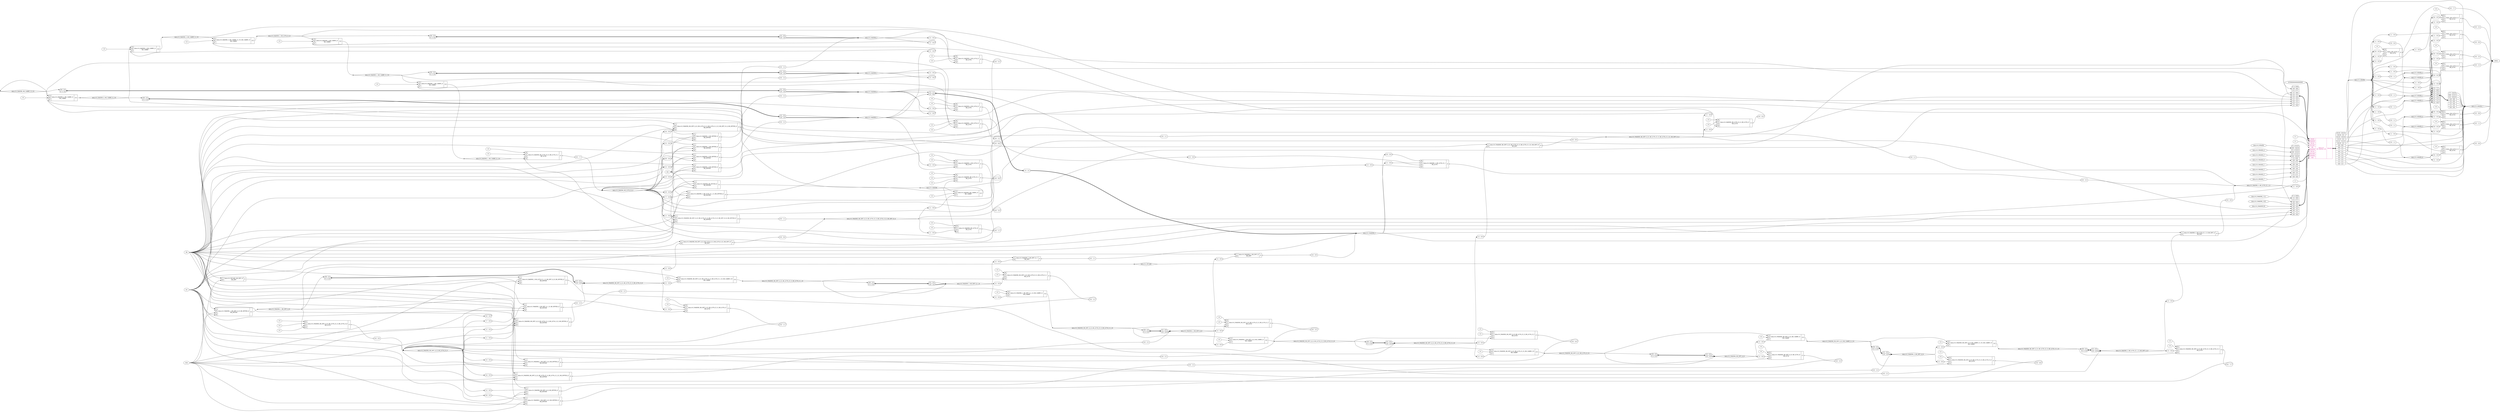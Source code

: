 digraph "fifo" {
rankdir="LR";
remincross=true;
n1 [ shape=diamond, label="data.0.0_RADDR_SB_CARRY_CI_CO", color="black", fontcolor="black" ];
n2 [ shape=diamond, label="data.0.0_RDATA_6", color="black", fontcolor="black" ];
n3 [ shape=diamond, label="data.0.0_RDATA_8", color="black", fontcolor="black" ];
n4 [ shape=diamond, label="data.0.0_WADDR_2", color="black", fontcolor="black" ];
n5 [ shape=diamond, label="data.0.0_RADDR_4_SB_CARRY_I1_CO", color="black", fontcolor="black" ];
n6 [ shape=diamond, label="data.0.0_RADDR_3_SB_CARRY_I1_CO", color="black", fontcolor="black" ];
n7 [ shape=diamond, label="data.0.0_RADDR_2_SB_CARRY_I1_CO", color="black", fontcolor="black" ];
n8 [ shape=diamond, label="data.0.0_WADDR_SB_DFF_Q_D_SB_LUT4_I2_I3", color="black", fontcolor="black" ];
n9 [ shape=diamond, label="data.0.0_RADDR_1_SB_CARRY_I1_CO", color="black", fontcolor="black" ];
n10 [ shape=diamond, label="data.0.0_WADDR_SB_DFF_Q_D_SB_CARRY_I1_CO", color="black", fontcolor="black" ];
n11 [ shape=diamond, label="data.0.0_WADDR_2_SB_DFF_Q_1_D", color="black", fontcolor="black" ];
n12 [ shape=diamond, label="data.0.0_WADDR_SB_DFF_Q_D_SB_LUT4_I2_O_SB_LUT4_O_I2", color="black", fontcolor="black" ];
n13 [ shape=diamond, label="data.0.0_WADDR_SB_DFF_Q_D_SB_LUT4_I2_O_SB_LUT4_O_1_I3", color="black", fontcolor="black" ];
n14 [ shape=diamond, label="data.0.0_WADDR_SB_DFF_Q_D_SB_LUT4_I2_O_SB_LUT4_O_2_I3", color="black", fontcolor="black" ];
n15 [ shape=diamond, label="data.0.0_RADDR_3_SB_LUT4_I2_1_O_SB_DFF_Q_D", color="black", fontcolor="black" ];
n16 [ shape=diamond, label="data.0.0_WADDR_SB_DFF_Q_D_SB_LUT4_I2_O", color="black", fontcolor="black" ];
n17 [ shape=diamond, label="data.0.0_WADDR_SB_DFF_Q_D_SB_LUT4_I2_O_SB_LUT4_O_3_I2", color="black", fontcolor="black" ];
n18 [ shape=diamond, label="data.0.0_WADDR_SB_DFF_Q_D_SB_LUT4_I2_O_SB_LUT4_O_I2_SB_DFF_D_Q", color="black", fontcolor="black" ];
n19 [ shape=diamond, label="data.0.0_WADDR_3_SB_DFF_Q_D", color="black", fontcolor="black" ];
n20 [ shape=diamond, label="data.0.0_RADDR_3_SB_LUT4_I2_1_O", color="black", fontcolor="black" ];
n21 [ shape=diamond, label="data.0.0_RADDR", color="black", fontcolor="black" ];
n22 [ shape=diamond, label="data.0.0_RADDR_3", color="black", fontcolor="black" ];
n23 [ shape=diamond, label="data.0.0_RADDR_2", color="black", fontcolor="black" ];
n24 [ shape=diamond, label="data.0.0_RADDR_1", color="black", fontcolor="black" ];
n25 [ shape=diamond, label="data.0.0_WADDR_2_SB_DFF_Q_D", color="black", fontcolor="black" ];
n26 [ shape=diamond, label="data.0.0_RADDR_2_SB_LUT4_I2_I3", color="black", fontcolor="black" ];
n27 [ shape=diamond, label="data.0.0_WADDR_SB_DFF_Q_D_SB_LUT4_I2_O_SB_LUT4_O_3_I2_SB_DFF_D_Q", color="black", fontcolor="black" ];
n28 [ shape=diamond, label="data.0.0_WADDR_1_SB_DFF_Q_D", color="black", fontcolor="black" ];
n29 [ shape=diamond, label="data.0.0_WCLKE", color="black", fontcolor="black" ];
n30 [ shape=diamond, label="data.0.0_RADDR_SB_LUT4_I3_O", color="black", fontcolor="black" ];
n31 [ shape=diamond, label="data.0.0_WADDR_SB_DFF_Q_D", color="black", fontcolor="black" ];
n32 [ shape=diamond, label="data.0.0_RADDR_4", color="black", fontcolor="black" ];
n33 [ shape=diamond, label="data.0.0_WADDR_SB_DFF_Q_D_SB_LUT4_I2_O_SB_LUT4_O_3_I3", color="black", fontcolor="black" ];
n34 [ shape=diamond, label="data.0.0_WADDR_SB_DFF_Q_D_SB_LUT4_I2_O_SB_LUT4_O_5_I3", color="black", fontcolor="black" ];
n35 [ shape=diamond, label="data.0.0_RDATA_7", color="black", fontcolor="black" ];
n36 [ shape=diamond, label="data.0.0_RDATA_2", color="black", fontcolor="black" ];
n37 [ shape=diamond, label="data.0.0_RDATA_4", color="black", fontcolor="black" ];
n38 [ shape=diamond, label="data.0.0_RDATA", color="black", fontcolor="black" ];
n39 [ shape=diamond, label="data.0.0_RDATA_5", color="black", fontcolor="black" ];
n40 [ shape=diamond, label="data.0.0_RDATA_1", color="black", fontcolor="black" ];
n41 [ shape=diamond, label="data.0.0_RDATA_3", color="black", fontcolor="black" ];
n42 [ shape=octagon, label="clk", color="black", fontcolor="black" ];
n43 [ shape=octagon, label="rdata", color="black", fontcolor="black" ];
n44 [ shape=octagon, label="ren", color="black", fontcolor="black" ];
n45 [ shape=octagon, label="rst", color="black", fontcolor="black" ];
n46 [ shape=octagon, label="wen", color="black", fontcolor="black" ];
v0 [ label="1'0" ];
v1 [ label="1'0" ];
v2 [ label="1'0" ];
c52 [ shape=record, label="{{<p47> I0|<p48> I1|<p49> I2|<p50> I3}|data.0.0_RADDR_SB_LUT4_I3_1\nSB_LUT4|{<p51> O}}",  ];
x3 [ shape=record, style=rounded, label="<s0> 0:0 - 0:0 ", color="black", fontcolor="black" ];
c52:p51:e -> x3:w [arrowhead=odiamond, arrowtail=odiamond, dir=both, color="black", fontcolor="black", label=""];
c58 [ shape=record, label="{{<p53> C|<p54> D|<p55> E|<p56> R}|data.0.0_RADDR_SB_DFFER_Q\nSB_DFFER|{<p57> Q}}",  ];
x4 [ shape=record, style=rounded, label="<s0> 0:0 - 0:0 ", color="black", fontcolor="black" ];
x4:e -> c58:p54:w [arrowhead=odiamond, arrowtail=odiamond, dir=both, color="black", fontcolor="black", label=""];
c59 [ shape=record, label="{{<p53> C|<p54> D|<p55> E|<p56> R}|data.0.0_WADDR_1_SB_DFF_Q_D_SB_DFFER_Q\nSB_DFFER|{<p57> Q}}",  ];
x5 [ shape=record, style=rounded, label="<s0> 0:0 - 0:0 ", color="black", fontcolor="black" ];
x5:e -> c59:p54:w [arrowhead=odiamond, arrowtail=odiamond, dir=both, color="black", fontcolor="black", label=""];
v6 [ label="1'0" ];
c62 [ shape=record, label="{{<p60> CI|<p47> I0|<p48> I1}|data.0.0_RADDR_SB_CARRY_CI\nSB_CARRY|{<p61> CO}}",  ];
x7 [ shape=record, style=rounded, label="<s0> 1:1 - 0:0 ", color="black", fontcolor="black" ];
x7:e -> c62:p48:w [arrowhead=odiamond, arrowtail=odiamond, dir=both, color="black", fontcolor="black", label=""];
c63 [ shape=record, label="{{<p53> C|<p54> D|<p55> E|<p56> R}|data.0.0_RADDR_3_SB_LUT4_I2_1_O_SB_DFFER_Q\nSB_DFFER|{<p57> Q}}",  ];
x8 [ shape=record, style=rounded, label="<s0> 7:7 - 0:0 ", color="black", fontcolor="black" ];
x8:e -> c63:p54:w [arrowhead=odiamond, arrowtail=odiamond, dir=both, color="black", fontcolor="black", label=""];
x9 [ shape=record, style=rounded, label="<s0> 0:0 - 1:1 ", color="black", fontcolor="black" ];
c63:p57:e -> x9:w [arrowhead=odiamond, arrowtail=odiamond, dir=both, color="black", fontcolor="black", label=""];
v10 [ label="1'0" ];
c64 [ shape=record, label="{{<p47> I0|<p48> I1|<p49> I2|<p50> I3}|rdata_SB_LUT4_O_6\nSB_LUT4|{<p51> O}}",  ];
x11 [ shape=record, style=rounded, label="<s0> 0:0 - 0:0 ", color="black", fontcolor="black" ];
x11:e -> c64:p48:w [arrowhead=odiamond, arrowtail=odiamond, dir=both, color="black", fontcolor="black", label=""];
x12 [ shape=record, style=rounded, label="<s0> 1:1 - 0:0 ", color="black", fontcolor="black" ];
x12:e -> c64:p49:w [arrowhead=odiamond, arrowtail=odiamond, dir=both, color="black", fontcolor="black", label=""];
x13 [ shape=record, style=rounded, label="<s0> 2:2 - 0:0 ", color="black", fontcolor="black" ];
x13:e -> c64:p50:w [arrowhead=odiamond, arrowtail=odiamond, dir=both, color="black", fontcolor="black", label=""];
x14 [ shape=record, style=rounded, label="<s0> 0:0 - 1:1 ", color="black", fontcolor="black" ];
c64:p51:e -> x14:w [arrowhead=odiamond, arrowtail=odiamond, dir=both, color="black", fontcolor="black", label=""];
v15 [ label="1'0" ];
c65 [ shape=record, label="{{<p47> I0|<p48> I1|<p49> I2|<p50> I3}|rdata_SB_LUT4_O_5\nSB_LUT4|{<p51> O}}",  ];
x16 [ shape=record, style=rounded, label="<s0> 0:0 - 0:0 ", color="black", fontcolor="black" ];
x16:e -> c65:p48:w [arrowhead=odiamond, arrowtail=odiamond, dir=both, color="black", fontcolor="black", label=""];
x17 [ shape=record, style=rounded, label="<s0> 1:1 - 0:0 ", color="black", fontcolor="black" ];
x17:e -> c65:p49:w [arrowhead=odiamond, arrowtail=odiamond, dir=both, color="black", fontcolor="black", label=""];
x18 [ shape=record, style=rounded, label="<s0> 2:2 - 0:0 ", color="black", fontcolor="black" ];
x18:e -> c65:p50:w [arrowhead=odiamond, arrowtail=odiamond, dir=both, color="black", fontcolor="black", label=""];
x19 [ shape=record, style=rounded, label="<s0> 0:0 - 2:2 ", color="black", fontcolor="black" ];
c65:p51:e -> x19:w [arrowhead=odiamond, arrowtail=odiamond, dir=both, color="black", fontcolor="black", label=""];
v20 [ label="1'0" ];
c66 [ shape=record, label="{{<p47> I0|<p48> I1|<p49> I2|<p50> I3}|rdata_SB_LUT4_O_4\nSB_LUT4|{<p51> O}}",  ];
x21 [ shape=record, style=rounded, label="<s0> 0:0 - 0:0 ", color="black", fontcolor="black" ];
x21:e -> c66:p48:w [arrowhead=odiamond, arrowtail=odiamond, dir=both, color="black", fontcolor="black", label=""];
x22 [ shape=record, style=rounded, label="<s0> 1:1 - 0:0 ", color="black", fontcolor="black" ];
x22:e -> c66:p49:w [arrowhead=odiamond, arrowtail=odiamond, dir=both, color="black", fontcolor="black", label=""];
x23 [ shape=record, style=rounded, label="<s0> 2:2 - 0:0 ", color="black", fontcolor="black" ];
x23:e -> c66:p50:w [arrowhead=odiamond, arrowtail=odiamond, dir=both, color="black", fontcolor="black", label=""];
x24 [ shape=record, style=rounded, label="<s0> 0:0 - 3:3 ", color="black", fontcolor="black" ];
c66:p51:e -> x24:w [arrowhead=odiamond, arrowtail=odiamond, dir=both, color="black", fontcolor="black", label=""];
v25 [ label="1'0" ];
c67 [ shape=record, label="{{<p47> I0|<p48> I1|<p49> I2|<p50> I3}|rdata_SB_LUT4_O_3\nSB_LUT4|{<p51> O}}",  ];
x26 [ shape=record, style=rounded, label="<s0> 0:0 - 0:0 ", color="black", fontcolor="black" ];
x26:e -> c67:p48:w [arrowhead=odiamond, arrowtail=odiamond, dir=both, color="black", fontcolor="black", label=""];
x27 [ shape=record, style=rounded, label="<s0> 1:1 - 0:0 ", color="black", fontcolor="black" ];
x27:e -> c67:p49:w [arrowhead=odiamond, arrowtail=odiamond, dir=both, color="black", fontcolor="black", label=""];
x28 [ shape=record, style=rounded, label="<s0> 2:2 - 0:0 ", color="black", fontcolor="black" ];
x28:e -> c67:p50:w [arrowhead=odiamond, arrowtail=odiamond, dir=both, color="black", fontcolor="black", label=""];
x29 [ shape=record, style=rounded, label="<s0> 0:0 - 4:4 ", color="black", fontcolor="black" ];
c67:p51:e -> x29:w [arrowhead=odiamond, arrowtail=odiamond, dir=both, color="black", fontcolor="black", label=""];
v30 [ label="1'0" ];
c68 [ shape=record, label="{{<p47> I0|<p48> I1|<p49> I2|<p50> I3}|rdata_SB_LUT4_O_2\nSB_LUT4|{<p51> O}}",  ];
x31 [ shape=record, style=rounded, label="<s0> 0:0 - 0:0 ", color="black", fontcolor="black" ];
x31:e -> c68:p48:w [arrowhead=odiamond, arrowtail=odiamond, dir=both, color="black", fontcolor="black", label=""];
x32 [ shape=record, style=rounded, label="<s0> 1:1 - 0:0 ", color="black", fontcolor="black" ];
x32:e -> c68:p49:w [arrowhead=odiamond, arrowtail=odiamond, dir=both, color="black", fontcolor="black", label=""];
x33 [ shape=record, style=rounded, label="<s0> 2:2 - 0:0 ", color="black", fontcolor="black" ];
x33:e -> c68:p50:w [arrowhead=odiamond, arrowtail=odiamond, dir=both, color="black", fontcolor="black", label=""];
x34 [ shape=record, style=rounded, label="<s0> 0:0 - 5:5 ", color="black", fontcolor="black" ];
c68:p51:e -> x34:w [arrowhead=odiamond, arrowtail=odiamond, dir=both, color="black", fontcolor="black", label=""];
v35 [ label="1'0" ];
c69 [ shape=record, label="{{<p47> I0|<p48> I1|<p49> I2|<p50> I3}|rdata_SB_LUT4_O_1\nSB_LUT4|{<p51> O}}",  ];
x36 [ shape=record, style=rounded, label="<s0> 0:0 - 0:0 ", color="black", fontcolor="black" ];
x36:e -> c69:p48:w [arrowhead=odiamond, arrowtail=odiamond, dir=both, color="black", fontcolor="black", label=""];
x37 [ shape=record, style=rounded, label="<s0> 1:1 - 0:0 ", color="black", fontcolor="black" ];
x37:e -> c69:p49:w [arrowhead=odiamond, arrowtail=odiamond, dir=both, color="black", fontcolor="black", label=""];
x38 [ shape=record, style=rounded, label="<s0> 2:2 - 0:0 ", color="black", fontcolor="black" ];
x38:e -> c69:p50:w [arrowhead=odiamond, arrowtail=odiamond, dir=both, color="black", fontcolor="black", label=""];
x39 [ shape=record, style=rounded, label="<s0> 0:0 - 6:6 ", color="black", fontcolor="black" ];
c69:p51:e -> x39:w [arrowhead=odiamond, arrowtail=odiamond, dir=both, color="black", fontcolor="black", label=""];
v40 [ label="1'0" ];
c70 [ shape=record, label="{{<p47> I0|<p48> I1|<p49> I2|<p50> I3}|rdata_SB_LUT4_O\nSB_LUT4|{<p51> O}}",  ];
x41 [ shape=record, style=rounded, label="<s0> 0:0 - 0:0 ", color="black", fontcolor="black" ];
x41:e -> c70:p48:w [arrowhead=odiamond, arrowtail=odiamond, dir=both, color="black", fontcolor="black", label=""];
x42 [ shape=record, style=rounded, label="<s0> 1:1 - 0:0 ", color="black", fontcolor="black" ];
x42:e -> c70:p49:w [arrowhead=odiamond, arrowtail=odiamond, dir=both, color="black", fontcolor="black", label=""];
x43 [ shape=record, style=rounded, label="<s0> 2:2 - 0:0 ", color="black", fontcolor="black" ];
x43:e -> c70:p50:w [arrowhead=odiamond, arrowtail=odiamond, dir=both, color="black", fontcolor="black", label=""];
x44 [ shape=record, style=rounded, label="<s0> 0:0 - 7:7 ", color="black", fontcolor="black" ];
c70:p51:e -> x44:w [arrowhead=odiamond, arrowtail=odiamond, dir=both, color="black", fontcolor="black", label=""];
v45 [ label="1'0" ];
c71 [ shape=record, label="{{<p60> CI|<p47> I0|<p48> I1}|data.0.0_RADDR_4_SB_CARRY_I1\nSB_CARRY|{<p61> CO}}",  ];
x46 [ shape=record, style=rounded, label="<s0> 2:2 - 0:0 ", color="black", fontcolor="black" ];
x46:e -> c71:p48:w [arrowhead=odiamond, arrowtail=odiamond, dir=both, color="black", fontcolor="black", label=""];
v47 [ label="1'0" ];
c72 [ shape=record, label="{{<p60> CI|<p47> I0|<p48> I1}|data.0.0_RADDR_3_SB_CARRY_I1\nSB_CARRY|{<p61> CO}}",  ];
x48 [ shape=record, style=rounded, label="<s0> 2:2 - 0:0 ", color="black", fontcolor="black" ];
x48:e -> c72:p48:w [arrowhead=odiamond, arrowtail=odiamond, dir=both, color="black", fontcolor="black", label=""];
v49 [ label="1'0" ];
c73 [ shape=record, label="{{<p60> CI|<p47> I0|<p48> I1}|data.0.0_RADDR_2_SB_CARRY_I1\nSB_CARRY|{<p61> CO}}",  ];
x50 [ shape=record, style=rounded, label="<s0> 2:2 - 0:0 ", color="black", fontcolor="black" ];
x50:e -> c73:p48:w [arrowhead=odiamond, arrowtail=odiamond, dir=both, color="black", fontcolor="black", label=""];
v51 [ label="1'0" ];
c74 [ shape=record, label="{{<p60> CI|<p47> I0|<p48> I1}|data.0.0_WADDR_2_SB_DFF_Q_1_D_SB_CARRY_I1\nSB_CARRY|{<p61> CO}}",  ];
x52 [ shape=record, style=rounded, label="<s0> 2:2 - 0:0 ", color="black", fontcolor="black" ];
x52:e -> c74:p48:w [arrowhead=odiamond, arrowtail=odiamond, dir=both, color="black", fontcolor="black", label=""];
v53 [ label="1'0" ];
c75 [ shape=record, label="{{<p60> CI|<p47> I0|<p48> I1}|data.0.0_RADDR_1_SB_CARRY_I1\nSB_CARRY|{<p61> CO}}",  ];
x54 [ shape=record, style=rounded, label="<s0> 2:2 - 0:0 ", color="black", fontcolor="black" ];
x54:e -> c75:p48:w [arrowhead=odiamond, arrowtail=odiamond, dir=both, color="black", fontcolor="black", label=""];
v55 [ label="1'0" ];
c76 [ shape=record, label="{{<p60> CI|<p47> I0|<p48> I1}|data.0.0_WADDR_SB_DFF_Q_D_SB_CARRY_I1\nSB_CARRY|{<p61> CO}}",  ];
x56 [ shape=record, style=rounded, label="<s0> 2:2 - 0:0 ", color="black", fontcolor="black" ];
x56:e -> c76:p48:w [arrowhead=odiamond, arrowtail=odiamond, dir=both, color="black", fontcolor="black", label=""];
v57 [ label="1'0" ];
c77 [ shape=record, label="{{<p60> CI|<p47> I0|<p48> I1}|data.0.0_WADDR_SB_DFF_Q_D_SB_LUT4_I2_I3_SB_CARRY_CO\nSB_CARRY|{<p61> CO}}",  ];
x58 [ shape=record, style=rounded, label="<s0> 2:2 - 0:0 ", color="black", fontcolor="black" ];
x58:e -> c77:p48:w [arrowhead=odiamond, arrowtail=odiamond, dir=both, color="black", fontcolor="black", label=""];
v59 [ label="1'0" ];
c78 [ shape=record, label="{{<p60> CI|<p47> I0|<p48> I1}|data.0.0_WADDR_2_SB_DFF_Q_D_SB_CARRY_I1\nSB_CARRY|{<p61> CO}}",  ];
x60 [ shape=record, style=rounded, label="<s0> 2:2 - 0:0 ", color="black", fontcolor="black" ];
x60:e -> c78:p48:w [arrowhead=odiamond, arrowtail=odiamond, dir=both, color="black", fontcolor="black", label=""];
v61 [ label="1'0" ];
c79 [ shape=record, label="{{<p60> CI|<p47> I0|<p48> I1}|data.0.0_WADDR_SB_DFF_Q_D_SB_CARRY_I1_CO_SB_CARRY_CI\nSB_CARRY|{<p61> CO}}",  ];
x62 [ shape=record, style=rounded, label="<s0> 2:2 - 0:0 ", color="black", fontcolor="black" ];
x62:e -> c79:p48:w [arrowhead=odiamond, arrowtail=odiamond, dir=both, color="black", fontcolor="black", label=""];
c80 [ shape=record, label="{{<p53> C|<p54> D|<p55> E|<p56> R}|data.0.0_WADDR_SB_DFF_Q_D_SB_LUT4_I2_O_SB_LUT4_O_I2_SB_DFFER_Q\nSB_DFFER|{<p57> Q}}",  ];
x63 [ shape=record, style=rounded, label="<s0> 1:1 - 0:0 ", color="black", fontcolor="black" ];
x63:e -> c80:p54:w [arrowhead=odiamond, arrowtail=odiamond, dir=both, color="black", fontcolor="black", label=""];
x64 [ shape=record, style=rounded, label="<s0> 0:0 - 2:2 ", color="black", fontcolor="black" ];
c80:p57:e -> x64:w [arrowhead=odiamond, arrowtail=odiamond, dir=both, color="black", fontcolor="black", label=""];
v65 [ label="1'0" ];
v66 [ label="1'0" ];
c81 [ shape=record, label="{{<p47> I0|<p48> I1|<p49> I2|<p50> I3}|data.0.0_WADDR_SB_DFF_Q_D_SB_LUT4_I2\nSB_LUT4|{<p51> O}}",  ];
x67 [ shape=record, style=rounded, label="<s0> 2:2 - 0:0 ", color="black", fontcolor="black" ];
x67:e -> c81:p49:w [arrowhead=odiamond, arrowtail=odiamond, dir=both, color="black", fontcolor="black", label=""];
x68 [ shape=record, style=rounded, label="<s0> 0:0 - 5:5 ", color="black", fontcolor="black" ];
c81:p51:e -> x68:w [arrowhead=odiamond, arrowtail=odiamond, dir=both, color="black", fontcolor="black", label=""];
v69 [ label="1'0" ];
v70 [ label="1'0" ];
v71 [ label="1'0" ];
c82 [ shape=record, label="{{<p47> I0|<p48> I1|<p49> I2|<p50> I3}|data.0.0_WADDR_SB_DFF_Q_D_SB_LUT4_I2_O_SB_LUT4_O_6\nSB_LUT4|{<p51> O}}",  ];
x72 [ shape=record, style=rounded, label="<s0> 0:0 - 0:0 ", color="black", fontcolor="black" ];
c82:p51:e -> x72:w [arrowhead=odiamond, arrowtail=odiamond, dir=both, color="black", fontcolor="black", label=""];
c83 [ shape=record, label="{{<p53> C|<p54> D|<p55> E|<p56> R}|data.0.0_WADDR_SB_DFF_Q_D_SB_LUT4_I2_O_SB_LUT4_O_I2_SB_DFF_D_Q_SB_DFFER_Q\nSB_DFFER|{<p57> Q}}",  ];
x73 [ shape=record, style=rounded, label="<s0> 1:1 - 0:0 ", color="black", fontcolor="black" ];
x73:e -> c83:p54:w [arrowhead=odiamond, arrowtail=odiamond, dir=both, color="black", fontcolor="black", label=""];
x74 [ shape=record, style=rounded, label="<s0> 0:0 - 1:1 ", color="black", fontcolor="black" ];
c83:p57:e -> x74:w [arrowhead=odiamond, arrowtail=odiamond, dir=both, color="black", fontcolor="black", label=""];
c84 [ shape=record, label="{{<p53> C|<p54> D}|data.0.0_WCLKE_SB_DFF_Q\nSB_DFF|{<p57> Q}}",  ];
c85 [ shape=record, label="{{<p53> C|<p54> D|<p55> E|<p56> R}|data.0.0_RADDR_4_SB_DFFER_Q\nSB_DFFER|{<p57> Q}}",  ];
x75 [ shape=record, style=rounded, label="<s0> 2:2 - 0:0 ", color="black", fontcolor="black" ];
x75:e -> c85:p54:w [arrowhead=odiamond, arrowtail=odiamond, dir=both, color="black", fontcolor="black", label=""];
x76 [ shape=record, style=rounded, label="<s0> 0:0 - 2:2 ", color="black", fontcolor="black" ];
c85:p57:e -> x76:w [arrowhead=odiamond, arrowtail=odiamond, dir=both, color="black", fontcolor="black", label=""];
c86 [ shape=record, label="{{<p53> C|<p54> D|<p55> E|<p56> R}|data.0.0_WADDR_SB_DFF_Q_D_SB_LUT4_I2_O_SB_LUT4_O_3_I2_SB_DFF_D_Q_SB_DFFER_Q\nSB_DFFER|{<p57> Q}}",  ];
x77 [ shape=record, style=rounded, label="<s0> 4:4 - 0:0 ", color="black", fontcolor="black" ];
x77:e -> c86:p54:w [arrowhead=odiamond, arrowtail=odiamond, dir=both, color="black", fontcolor="black", label=""];
x78 [ shape=record, style=rounded, label="<s0> 0:0 - 1:1 ", color="black", fontcolor="black" ];
c86:p57:e -> x78:w [arrowhead=odiamond, arrowtail=odiamond, dir=both, color="black", fontcolor="black", label=""];
c87 [ shape=record, label="{{<p53> C|<p54> D|<p55> E|<p56> R}|data.0.0_RADDR_3_SB_DFFER_Q\nSB_DFFER|{<p57> Q}}",  ];
x79 [ shape=record, style=rounded, label="<s0> 3:3 - 0:0 ", color="black", fontcolor="black" ];
x79:e -> c87:p54:w [arrowhead=odiamond, arrowtail=odiamond, dir=both, color="black", fontcolor="black", label=""];
x80 [ shape=record, style=rounded, label="<s0> 0:0 - 2:2 ", color="black", fontcolor="black" ];
c87:p57:e -> x80:w [arrowhead=odiamond, arrowtail=odiamond, dir=both, color="black", fontcolor="black", label=""];
c88 [ shape=record, label="{{<p53> C|<p54> D|<p55> E|<p56> R}|data.0.0_RADDR_2_SB_DFFER_Q\nSB_DFFER|{<p57> Q}}",  ];
x81 [ shape=record, style=rounded, label="<s0> 5:5 - 0:0 ", color="black", fontcolor="black" ];
x81:e -> c88:p54:w [arrowhead=odiamond, arrowtail=odiamond, dir=both, color="black", fontcolor="black", label=""];
x82 [ shape=record, style=rounded, label="<s0> 0:0 - 2:2 ", color="black", fontcolor="black" ];
c88:p57:e -> x82:w [arrowhead=odiamond, arrowtail=odiamond, dir=both, color="black", fontcolor="black", label=""];
c89 [ shape=record, label="{{<p53> C|<p54> D}|data.0.0_WADDR_SB_DFF_Q_D_SB_LUT4_I2_O_SB_LUT4_O_I2_SB_DFF_D\nSB_DFF|{<p57> Q}}",  ];
x83 [ shape=record, style=rounded, label="<s0> 2:2 - 0:0 ", color="black", fontcolor="black" ];
x83:e -> c89:p54:w [arrowhead=odiamond, arrowtail=odiamond, dir=both, color="black", fontcolor="black", label=""];
x84 [ shape=record, style=rounded, label="<s0> 0:0 - 0:0 ", color="black", fontcolor="black" ];
c89:p57:e -> x84:w [arrowhead=odiamond, arrowtail=odiamond, dir=both, color="black", fontcolor="black", label=""];
c90 [ shape=record, label="{{<p53> C|<p54> D|<p55> E|<p56> R}|data.0.0_RADDR_1_SB_DFFER_Q\nSB_DFFER|{<p57> Q}}",  ];
x85 [ shape=record, style=rounded, label="<s0> 6:6 - 0:0 ", color="black", fontcolor="black" ];
x85:e -> c90:p54:w [arrowhead=odiamond, arrowtail=odiamond, dir=both, color="black", fontcolor="black", label=""];
x86 [ shape=record, style=rounded, label="<s0> 0:0 - 2:2 ", color="black", fontcolor="black" ];
c90:p57:e -> x86:w [arrowhead=odiamond, arrowtail=odiamond, dir=both, color="black", fontcolor="black", label=""];
c91 [ shape=record, label="{{<p53> C|<p54> D|<p55> E|<p56> R}|data.0.0_WADDR_SB_DFF_Q_D_SB_DFFER_Q\nSB_DFFER|{<p57> Q}}",  ];
x87 [ shape=record, style=rounded, label="<s0> 5:5 - 0:0 ", color="black", fontcolor="black" ];
x87:e -> c91:p54:w [arrowhead=odiamond, arrowtail=odiamond, dir=both, color="black", fontcolor="black", label=""];
x88 [ shape=record, style=rounded, label="<s0> 0:0 - 2:2 ", color="black", fontcolor="black" ];
c91:p57:e -> x88:w [arrowhead=odiamond, arrowtail=odiamond, dir=both, color="black", fontcolor="black", label=""];
c92 [ shape=record, label="{{<p53> C|<p54> D}|data.0.0_RADDR_3_SB_LUT4_I2_1_O_SB_DFF_Q\nSB_DFF|{<p57> Q}}",  ];
x89 [ shape=record, style=rounded, label="<s0> 2:2 - 0:0 ", color="black", fontcolor="black" ];
x89:e -> c92:p54:w [arrowhead=odiamond, arrowtail=odiamond, dir=both, color="black", fontcolor="black", label=""];
x90 [ shape=record, style=rounded, label="<s0> 0:0 - 0:0 ", color="black", fontcolor="black" ];
c92:p57:e -> x90:w [arrowhead=odiamond, arrowtail=odiamond, dir=both, color="black", fontcolor="black", label=""];
v91 [ label="1'0" ];
c93 [ shape=record, label="{{<p47> I0|<p48> I1|<p49> I2|<p50> I3}|rdata_SB_LUT4_O_7\nSB_LUT4|{<p51> O}}",  ];
x92 [ shape=record, style=rounded, label="<s0> 1:1 - 0:0 ", color="black", fontcolor="black" ];
x92:e -> c93:p48:w [arrowhead=odiamond, arrowtail=odiamond, dir=both, color="black", fontcolor="black", label=""];
x93 [ shape=record, style=rounded, label="<s0> 1:1 - 0:0 ", color="black", fontcolor="black" ];
x93:e -> c93:p49:w [arrowhead=odiamond, arrowtail=odiamond, dir=both, color="black", fontcolor="black", label=""];
x94 [ shape=record, style=rounded, label="<s0> 2:2 - 0:0 ", color="black", fontcolor="black" ];
x94:e -> c93:p50:w [arrowhead=odiamond, arrowtail=odiamond, dir=both, color="black", fontcolor="black", label=""];
x95 [ shape=record, style=rounded, label="<s0> 0:0 - 0:0 ", color="black", fontcolor="black" ];
c93:p51:e -> x95:w [arrowhead=odiamond, arrowtail=odiamond, dir=both, color="black", fontcolor="black", label=""];
c94 [ shape=record, label="{{<p53> C|<p54> D|<p55> E|<p56> R}|data.0.0_WADDR_2_SB_DFF_Q_1_D_SB_DFFER_Q\nSB_DFFER|{<p57> Q}}",  ];
x96 [ shape=record, style=rounded, label="<s0> 2:2 - 0:0 ", color="black", fontcolor="black" ];
x96:e -> c94:p54:w [arrowhead=odiamond, arrowtail=odiamond, dir=both, color="black", fontcolor="black", label=""];
x97 [ shape=record, style=rounded, label="<s0> 0:0 - 2:2 ", color="black", fontcolor="black" ];
c94:p57:e -> x97:w [arrowhead=odiamond, arrowtail=odiamond, dir=both, color="black", fontcolor="black", label=""];
c95 [ shape=record, label="{{<p53> C|<p54> D|<p55> E|<p56> R}|data.0.0_WADDR_SB_DFF_Q_D_SB_LUT4_I2_O_SB_LUT4_O_3_I2_SB_DFFER_Q\nSB_DFFER|{<p57> Q}}",  ];
x98 [ shape=record, style=rounded, label="<s0> 4:4 - 0:0 ", color="black", fontcolor="black" ];
x98:e -> c95:p54:w [arrowhead=odiamond, arrowtail=odiamond, dir=both, color="black", fontcolor="black", label=""];
x99 [ shape=record, style=rounded, label="<s0> 0:0 - 2:2 ", color="black", fontcolor="black" ];
c95:p57:e -> x99:w [arrowhead=odiamond, arrowtail=odiamond, dir=both, color="black", fontcolor="black", label=""];
c96 [ shape=record, label="{{<p53> C|<p54> D|<p55> E|<p56> R}|data.0.0_WADDR_2_SB_DFF_Q_D_SB_DFFER_Q\nSB_DFFER|{<p57> Q}}",  ];
x100 [ shape=record, style=rounded, label="<s0> 3:3 - 0:0 ", color="black", fontcolor="black" ];
x100:e -> c96:p54:w [arrowhead=odiamond, arrowtail=odiamond, dir=both, color="black", fontcolor="black", label=""];
x101 [ shape=record, style=rounded, label="<s0> 0:0 - 2:2 ", color="black", fontcolor="black" ];
c96:p57:e -> x101:w [arrowhead=odiamond, arrowtail=odiamond, dir=both, color="black", fontcolor="black", label=""];
c97 [ shape=record, label="{{<p53> C|<p54> D|<p55> E|<p56> R}|data.0.0_WADDR_3_SB_DFF_Q_D_SB_DFFER_Q\nSB_DFFER|{<p57> Q}}",  ];
x102 [ shape=record, style=rounded, label="<s0> 6:6 - 0:0 ", color="black", fontcolor="black" ];
x102:e -> c97:p54:w [arrowhead=odiamond, arrowtail=odiamond, dir=both, color="black", fontcolor="black", label=""];
x103 [ shape=record, style=rounded, label="<s0> 0:0 - 2:2 ", color="black", fontcolor="black" ];
c97:p57:e -> x103:w [arrowhead=odiamond, arrowtail=odiamond, dir=both, color="black", fontcolor="black", label=""];
c98 [ shape=record, label="{{<p53> C|<p54> D|<p55> E|<p56> R}|data.0.0_RADDR_3_SB_LUT4_I2_1_O_SB_DFF_Q_D_SB_DFFER_Q\nSB_DFFER|{<p57> Q}}",  ];
x104 [ shape=record, style=rounded, label="<s0> 7:7 - 0:0 ", color="black", fontcolor="black" ];
x104:e -> c98:p54:w [arrowhead=odiamond, arrowtail=odiamond, dir=both, color="black", fontcolor="black", label=""];
x105 [ shape=record, style=rounded, label="<s0> 0:0 - 2:2 ", color="black", fontcolor="black" ];
c98:p57:e -> x105:w [arrowhead=odiamond, arrowtail=odiamond, dir=both, color="black", fontcolor="black", label=""];
v106 [ label="1'0" ];
c99 [ shape=record, label="{{<p60> CI|<p47> I0|<p48> I1}|data.0.0_RADDR_3_SB_CARRY_I1_CO_SB_CARRY_CI\nSB_CARRY|{<p61> CO}}",  ];
x107 [ shape=record, style=rounded, label="<s0> 1:1 - 0:0 ", color="black", fontcolor="black" ];
x107:e -> c99:p48:w [arrowhead=odiamond, arrowtail=odiamond, dir=both, color="black", fontcolor="black", label=""];
c100 [ shape=record, label="{{<p53> C|<p54> D}|data.0.0_WADDR_2_SB_DFF_Q_1\nSB_DFF|{<p57> Q}}",  ];
x108 [ shape=record, style=rounded, label="<s0> 2:2 - 0:0 ", color="black", fontcolor="black" ];
x108:e -> c100:p54:w [arrowhead=odiamond, arrowtail=odiamond, dir=both, color="black", fontcolor="black", label=""];
x109 [ shape=record, style=rounded, label="<s0> 0:0 - 1:1 ", color="black", fontcolor="black" ];
c100:p57:e -> x109:w [arrowhead=odiamond, arrowtail=odiamond, dir=both, color="black", fontcolor="black", label=""];
c101 [ shape=record, label="{{<p53> C|<p54> D}|data.0.0_WADDR_SB_DFF_Q_D_SB_LUT4_I2_O_SB_LUT4_O_3_I2_SB_DFF_D\nSB_DFF|{<p57> Q}}",  ];
x110 [ shape=record, style=rounded, label="<s0> 2:2 - 0:0 ", color="black", fontcolor="black" ];
x110:e -> c101:p54:w [arrowhead=odiamond, arrowtail=odiamond, dir=both, color="black", fontcolor="black", label=""];
x111 [ shape=record, style=rounded, label="<s0> 0:0 - 0:0 ", color="black", fontcolor="black" ];
c101:p57:e -> x111:w [arrowhead=odiamond, arrowtail=odiamond, dir=both, color="black", fontcolor="black", label=""];
c102 [ shape=record, label="{{<p53> C|<p54> D}|data.0.0_WADDR_2_SB_DFF_Q\nSB_DFF|{<p57> Q}}",  ];
x112 [ shape=record, style=rounded, label="<s0> 2:2 - 0:0 ", color="black", fontcolor="black" ];
x112:e -> c102:p54:w [arrowhead=odiamond, arrowtail=odiamond, dir=both, color="black", fontcolor="black", label=""];
x113 [ shape=record, style=rounded, label="<s0> 0:0 - 0:0 ", color="black", fontcolor="black" ];
c102:p57:e -> x113:w [arrowhead=odiamond, arrowtail=odiamond, dir=both, color="black", fontcolor="black", label=""];
v114 [ label="1'0" ];
c103 [ shape=record, label="{{<p60> CI|<p47> I0|<p48> I1}|data.0.0_WADDR_SB_DFF_Q_D_SB_LUT4_I2_O_SB_LUT4_O_1_I3_SB_CARRY_CO\nSB_CARRY|{<p61> CO}}",  ];
x115 [ shape=record, style=rounded, label="<s0> 2:2 - 0:0 ", color="black", fontcolor="black" ];
x115:e -> c103:p48:w [arrowhead=odiamond, arrowtail=odiamond, dir=both, color="black", fontcolor="black", label=""];
c104 [ shape=record, label="{{<p47> I0|<p48> I1|<p49> I2|<p50> I3}|data.0.0_RADDR_3_SB_LUT4_I2_1\nSB_LUT4|{<p51> O}}",  ];
x116 [ shape=record, style=rounded, label="<s0> 0:0 - 0:0 ", color="black", fontcolor="black" ];
x116:e -> c104:p47:w [arrowhead=odiamond, arrowtail=odiamond, dir=both, color="black", fontcolor="black", label=""];
x117 [ shape=record, style=rounded, label="<s0> 1:1 - 0:0 ", color="black", fontcolor="black" ];
x117:e -> c104:p48:w [arrowhead=odiamond, arrowtail=odiamond, dir=both, color="black", fontcolor="black", label=""];
x118 [ shape=record, style=rounded, label="<s0> 2:2 - 0:0 ", color="black", fontcolor="black" ];
x118:e -> c104:p49:w [arrowhead=odiamond, arrowtail=odiamond, dir=both, color="black", fontcolor="black", label=""];
x119 [ shape=record, style=rounded, label="<s0> 2:2 - 0:0 ", color="black", fontcolor="black" ];
x119:e -> c104:p50:w [arrowhead=odiamond, arrowtail=odiamond, dir=both, color="black", fontcolor="black", label=""];
x120 [ shape=record, style=rounded, label="<s0> 0:0 - 2:2 ", color="black", fontcolor="black" ];
c104:p51:e -> x120:w [arrowhead=odiamond, arrowtail=odiamond, dir=both, color="black", fontcolor="black", label=""];
v121 [ label="1'0" ];
v122 [ label="1'0" ];
c105 [ shape=record, label="{{<p47> I0|<p48> I1|<p49> I2|<p50> I3}|data.0.0_WADDR_SB_DFF_Q_D_SB_LUT4_I2_O_SB_LUT4_O_5\nSB_LUT4|{<p51> O}}",  ];
x123 [ shape=record, style=rounded, label="<s0> 2:2 - 0:0 ", color="black", fontcolor="black" ];
x123:e -> c105:p49:w [arrowhead=odiamond, arrowtail=odiamond, dir=both, color="black", fontcolor="black", label=""];
x124 [ shape=record, style=rounded, label="<s0> 0:0 - 7:7 ", color="black", fontcolor="black" ];
c105:p51:e -> x124:w [arrowhead=odiamond, arrowtail=odiamond, dir=both, color="black", fontcolor="black", label=""];
v125 [ label="1'0" ];
v126 [ label="1'0" ];
c106 [ shape=record, label="{{<p47> I0|<p48> I1|<p49> I2|<p50> I3}|data.0.0_RADDR_SB_LUT4_I3_O_SB_LUT4_O_1\nSB_LUT4|{<p51> O}}",  ];
x127 [ shape=record, style=rounded, label="<s0> 1:1 - 0:0 ", color="black", fontcolor="black" ];
x127:e -> c106:p49:w [arrowhead=odiamond, arrowtail=odiamond, dir=both, color="black", fontcolor="black", label=""];
x128 [ shape=record, style=rounded, label="<s0> 0:0 - 7:7 ", color="black", fontcolor="black" ];
c106:p51:e -> x128:w [arrowhead=odiamond, arrowtail=odiamond, dir=both, color="black", fontcolor="black", label=""];
v129 [ label="1'0" ];
v130 [ label="1'0" ];
c107 [ shape=record, label="{{<p47> I0|<p48> I1|<p49> I2|<p50> I3}|data.0.0_RADDR_1_SB_LUT4_I2\nSB_LUT4|{<p51> O}}",  ];
x131 [ shape=record, style=rounded, label="<s0> 2:2 - 0:0 ", color="black", fontcolor="black" ];
x131:e -> c107:p49:w [arrowhead=odiamond, arrowtail=odiamond, dir=both, color="black", fontcolor="black", label=""];
x132 [ shape=record, style=rounded, label="<s0> 0:0 - 6:6 ", color="black", fontcolor="black" ];
c107:p51:e -> x132:w [arrowhead=odiamond, arrowtail=odiamond, dir=both, color="black", fontcolor="black", label=""];
v133 [ label="1'0" ];
v134 [ label="1'0" ];
c108 [ shape=record, label="{{<p47> I0|<p48> I1|<p49> I2|<p50> I3}|data.0.0_WADDR_SB_DFF_Q_D_SB_LUT4_I2_O_SB_LUT4_O_4\nSB_LUT4|{<p51> O}}",  ];
x135 [ shape=record, style=rounded, label="<s0> 2:2 - 0:0 ", color="black", fontcolor="black" ];
x135:e -> c108:p49:w [arrowhead=odiamond, arrowtail=odiamond, dir=both, color="black", fontcolor="black", label=""];
x136 [ shape=record, style=rounded, label="<s0> 0:0 - 6:6 ", color="black", fontcolor="black" ];
c108:p51:e -> x136:w [arrowhead=odiamond, arrowtail=odiamond, dir=both, color="black", fontcolor="black", label=""];
v137 [ label="1'0" ];
v138 [ label="1'0" ];
c109 [ shape=record, label="{{<p47> I0|<p48> I1|<p49> I2|<p50> I3}|data.0.0_WADDR_SB_DFF_Q_D_SB_LUT4_I2_O_SB_LUT4_O_3\nSB_LUT4|{<p51> O}}",  ];
x139 [ shape=record, style=rounded, label="<s0> 2:2 - 0:0 ", color="black", fontcolor="black" ];
x139:e -> c109:p49:w [arrowhead=odiamond, arrowtail=odiamond, dir=both, color="black", fontcolor="black", label=""];
x140 [ shape=record, style=rounded, label="<s0> 0:0 - 4:4 ", color="black", fontcolor="black" ];
c109:p51:e -> x140:w [arrowhead=odiamond, arrowtail=odiamond, dir=both, color="black", fontcolor="black", label=""];
v141 [ label="1'0" ];
v142 [ label="1'0" ];
c110 [ shape=record, label="{{<p47> I0|<p48> I1|<p49> I2|<p50> I3}|data.0.0_WADDR_SB_DFF_Q_D_SB_LUT4_I2_O_SB_LUT4_O_2\nSB_LUT4|{<p51> O}}",  ];
x143 [ shape=record, style=rounded, label="<s0> 2:2 - 0:0 ", color="black", fontcolor="black" ];
x143:e -> c110:p49:w [arrowhead=odiamond, arrowtail=odiamond, dir=both, color="black", fontcolor="black", label=""];
x144 [ shape=record, style=rounded, label="<s0> 0:0 - 3:3 ", color="black", fontcolor="black" ];
c110:p51:e -> x144:w [arrowhead=odiamond, arrowtail=odiamond, dir=both, color="black", fontcolor="black", label=""];
v145 [ label="1'0" ];
v146 [ label="1'0" ];
c111 [ shape=record, label="{{<p47> I0|<p48> I1|<p49> I2|<p50> I3}|data.0.0_WADDR_SB_DFF_Q_D_SB_LUT4_I2_O_SB_LUT4_O_1\nSB_LUT4|{<p51> O}}",  ];
x147 [ shape=record, style=rounded, label="<s0> 2:2 - 0:0 ", color="black", fontcolor="black" ];
x147:e -> c111:p49:w [arrowhead=odiamond, arrowtail=odiamond, dir=both, color="black", fontcolor="black", label=""];
x148 [ shape=record, style=rounded, label="<s0> 0:0 - 2:2 ", color="black", fontcolor="black" ];
c111:p51:e -> x148:w [arrowhead=odiamond, arrowtail=odiamond, dir=both, color="black", fontcolor="black", label=""];
v149 [ label="1'0" ];
v150 [ label="1'0" ];
c112 [ shape=record, label="{{<p47> I0|<p48> I1|<p49> I2|<p50> I3}|data.0.0_WADDR_SB_DFF_Q_D_SB_LUT4_I2_O_SB_LUT4_O\nSB_LUT4|{<p51> O}}",  ];
x151 [ shape=record, style=rounded, label="<s0> 2:2 - 0:0 ", color="black", fontcolor="black" ];
x151:e -> c112:p49:w [arrowhead=odiamond, arrowtail=odiamond, dir=both, color="black", fontcolor="black", label=""];
x152 [ shape=record, style=rounded, label="<s0> 0:0 - 1:1 ", color="black", fontcolor="black" ];
c112:p51:e -> x152:w [arrowhead=odiamond, arrowtail=odiamond, dir=both, color="black", fontcolor="black", label=""];
v153 [ label="1'0" ];
v154 [ label="1'0" ];
c113 [ shape=record, label="{{<p47> I0|<p48> I1|<p49> I2|<p50> I3}|data.0.0_RADDR_SB_LUT4_I3_O_SB_LUT4_O\nSB_LUT4|{<p51> O}}",  ];
x155 [ shape=record, style=rounded, label="<s0> 1:1 - 0:0 ", color="black", fontcolor="black" ];
x155:e -> c113:p49:w [arrowhead=odiamond, arrowtail=odiamond, dir=both, color="black", fontcolor="black", label=""];
x156 [ shape=record, style=rounded, label="<s0> 0:0 - 4:4 ", color="black", fontcolor="black" ];
c113:p51:e -> x156:w [arrowhead=odiamond, arrowtail=odiamond, dir=both, color="black", fontcolor="black", label=""];
v157 [ label="1'0" ];
v158 [ label="1'0" ];
c114 [ shape=record, label="{{<p47> I0|<p48> I1|<p49> I2|<p50> I3}|data.0.0_RADDR_2_SB_LUT4_I2\nSB_LUT4|{<p51> O}}",  ];
x159 [ shape=record, style=rounded, label="<s0> 2:2 - 0:0 ", color="black", fontcolor="black" ];
x159:e -> c114:p49:w [arrowhead=odiamond, arrowtail=odiamond, dir=both, color="black", fontcolor="black", label=""];
x160 [ shape=record, style=rounded, label="<s0> 0:0 - 5:5 ", color="black", fontcolor="black" ];
c114:p51:e -> x160:w [arrowhead=odiamond, arrowtail=odiamond, dir=both, color="black", fontcolor="black", label=""];
v161 [ label="1'0" ];
v162 [ label="1'0" ];
c115 [ shape=record, label="{{<p47> I0|<p48> I1|<p49> I2|<p50> I3}|data.0.0_RADDR_3_SB_LUT4_I2\nSB_LUT4|{<p51> O}}",  ];
x163 [ shape=record, style=rounded, label="<s0> 2:2 - 0:0 ", color="black", fontcolor="black" ];
x163:e -> c115:p49:w [arrowhead=odiamond, arrowtail=odiamond, dir=both, color="black", fontcolor="black", label=""];
x164 [ shape=record, style=rounded, label="<s0> 0:0 - 3:3 ", color="black", fontcolor="black" ];
c115:p51:e -> x164:w [arrowhead=odiamond, arrowtail=odiamond, dir=both, color="black", fontcolor="black", label=""];
v165 [ label="1'0" ];
v166 [ label="1'0" ];
c116 [ shape=record, label="{{<p47> I0|<p48> I1|<p49> I2|<p50> I3}|data.0.0_RADDR_4_SB_LUT4_I2\nSB_LUT4|{<p51> O}}",  ];
x167 [ shape=record, style=rounded, label="<s0> 2:2 - 0:0 ", color="black", fontcolor="black" ];
x167:e -> c116:p49:w [arrowhead=odiamond, arrowtail=odiamond, dir=both, color="black", fontcolor="black", label=""];
x168 [ shape=record, style=rounded, label="<s0> 0:0 - 2:2 ", color="black", fontcolor="black" ];
c116:p51:e -> x168:w [arrowhead=odiamond, arrowtail=odiamond, dir=both, color="black", fontcolor="black", label=""];
v169 [ label="1'0" ];
v170 [ label="1'0" ];
c117 [ shape=record, label="{{<p47> I0|<p48> I1|<p49> I2|<p50> I3}|data.0.0_RADDR_SB_LUT4_I3\nSB_LUT4|{<p51> O}}",  ];
x171 [ shape=record, style=rounded, label="<s0> 1:1 - 0:0 ", color="black", fontcolor="black" ];
x171:e -> c117:p49:w [arrowhead=odiamond, arrowtail=odiamond, dir=both, color="black", fontcolor="black", label=""];
x172 [ shape=record, style=rounded, label="<s0> 0:0 - 1:1 ", color="black", fontcolor="black" ];
c117:p51:e -> x172:w [arrowhead=odiamond, arrowtail=odiamond, dir=both, color="black", fontcolor="black", label=""];
v173 [ label="16'0000000000000000" ];
v175 [ label="1'1" ];
v177 [ label="1'1" ];
v179 [ label="data.0.0_WADDR_1 [1]" ];
v180 [ label="data.0.0_WADDR_3 [0]" ];
v181 [ label="data.0.0_WADDR [0]" ];
v183 [ label="data.0.0_WDATA" ];
v184 [ label="data.0.0_WDATA_4" ];
v185 [ label="data.0.0_WDATA_2" ];
v186 [ label="data.0.0_WDATA_6" ];
v187 [ label="data.0.0_WDATA_1" ];
v188 [ label="data.0.0_WDATA_5" ];
v189 [ label="data.0.0_WDATA_3" ];
v190 [ label="data.0.0_WDATA_7" ];
v191 [ label="1'1" ];
c129 [ shape=record, label="{{<p118> MASK|<p119> RADDR|<p120> RCLK|<p121> RCLKE|<p122> RE|<p123> WADDR|<p124> WCLK|<p125> WCLKE|<p126> WDATA|<p127> WE}|data.0.0\nSB_RAM40_4K|{<p128> RDATA}}", color="maroon3", fontcolor="maroon3" ];
x174 [ shape=record, style=rounded, label="0 -&gt; 10:9 |<s8> 0:0 - 8:8 |0 -&gt; 7:7 |<s6> 1:1 - 6:6 |<s5> 2:2 - 5:5 |<s4> 2:2 - 4:4 |<s3> 1:1 - 3:3 |<s2> 2:2 - 2:2 |<s1> 2:2 - 1:1 |<s0> 1:1 - 0:0 ", color="black", fontcolor="black" ];
x174:e -> c129:p119:w [arrowhead=odiamond, arrowtail=odiamond, dir=both, color="black", fontcolor="black", style="setlinewidth(3)", label=""];
x176 [ shape=record, style=rounded, label="<s15> 15:15 - 15:15 |<s14> 14:14 - 2:2 |<s13> 13:13 - 13:13 |<s12> 12:12 - 2:2 |<s11> 11:11 - 11:11 |<s10> 10:10 - 2:2 |<s9> 9:9 - 9:9 |<s8> 8:8 - 2:2 |<s7> 7:7 - 7:7 |<s6> 6:6 - 2:2 |<s5> 5:5 - 5:5 |<s4> 4:4 - 2:2 |<s3> 3:3 - 3:3 |<s2> 2:2 - 2:2 |<s1> 1:1 - 1:1 |<s0> 0:0 - 2:2 ", color="black", fontcolor="black" ];
c129:p128:e -> x176:w [arrowhead=odiamond, arrowtail=odiamond, dir=both, color="black", fontcolor="black", style="setlinewidth(3)", label=""];
x178 [ shape=record, style=rounded, label="0 -&gt; 10:9 |<s8> 1:1 - 8:8 |0 -&gt; 7:7 |<s6> 0:0 - 6:6 |<s5> 0:0 - 5:5 |<s4> 0:0 - 4:4 |<s3> 0:0 - 3:3 |<s2> 0:0 - 2:2 |<s1> 1:1 - 1:1 |<s0> 0:0 - 0:0 ", color="black", fontcolor="black" ];
x178:e -> c129:p123:w [arrowhead=odiamond, arrowtail=odiamond, dir=both, color="black", fontcolor="black", style="setlinewidth(3)", label=""];
x182 [ shape=record, style=rounded, label="0 -&gt; 15:15 |<s14> 0:0 - 14:14 |0 -&gt; 13:13 |<s12> 0:0 - 12:12 |0 -&gt; 11:11 |<s10> 0:0 - 10:10 |0 -&gt; 9:9 |<s8> 0:0 - 8:8 |0 -&gt; 7:7 |<s6> 0:0 - 6:6 |0 -&gt; 5:5 |<s4> 0:0 - 4:4 |0 -&gt; 3:3 |<s2> 0:0 - 2:2 |0 -&gt; 1:1 |<s0> 0:0 - 0:0 ", color="black", fontcolor="black" ];
x182:e -> c129:p126:w [arrowhead=odiamond, arrowtail=odiamond, dir=both, color="black", fontcolor="black", style="setlinewidth(3)", label=""];
x192 [ shape=record, style=rounded, label="<s1> 0:0 - 2:2 |0 -&gt; 1:0 ", color="black", fontcolor="black" ];
x193 [ shape=record, style=rounded, label="<s1> 2:2 - 3:3 |<s0> 1:0 - 1:0 ", color="black", fontcolor="black" ];
x192:e -> x193:w [arrowhead=odiamond, arrowtail=odiamond, dir=both, color="black", fontcolor="black", style="setlinewidth(3)", label=""];
x194 [ shape=record, style=rounded, label="<s1> 0:0 - 2:2 |0 -&gt; 1:0 ", color="black", fontcolor="black" ];
x195 [ shape=record, style=rounded, label="<s1> 2:2 - 3:3 |<s0> 1:0 - 1:0 ", color="black", fontcolor="black" ];
x194:e -> x195:w [arrowhead=odiamond, arrowtail=odiamond, dir=both, color="black", fontcolor="black", style="setlinewidth(3)", label=""];
x196 [ shape=record, style=rounded, label="<s1> 0:0 - 2:2 |0 -&gt; 1:0 ", color="black", fontcolor="black" ];
x197 [ shape=record, style=rounded, label="<s1> 2:2 - 3:3 |<s0> 1:0 - 1:0 ", color="black", fontcolor="black" ];
x196:e -> x197:w [arrowhead=odiamond, arrowtail=odiamond, dir=both, color="black", fontcolor="black", style="setlinewidth(3)", label=""];
x198 [ shape=record, style=rounded, label="<s1> 0:0 - 2:2 |0 -&gt; 1:0 ", color="black", fontcolor="black" ];
x199 [ shape=record, style=rounded, label="<s1> 2:2 - 3:3 |<s0> 1:0 - 1:0 ", color="black", fontcolor="black" ];
x198:e -> x199:w [arrowhead=odiamond, arrowtail=odiamond, dir=both, color="black", fontcolor="black", style="setlinewidth(3)", label=""];
x200 [ shape=record, style=rounded, label="<s1> 2:2 - 1:1 |<s0> 2:2 - 0:0 ", color="black", fontcolor="black" ];
x201 [ shape=record, style=rounded, label="<s0> 1:0 - 3:2 ", color="black", fontcolor="black" ];
x200:e -> x201:w [arrowhead=odiamond, arrowtail=odiamond, dir=both, color="black", fontcolor="black", style="setlinewidth(3)", label=""];
x202 [ shape=record, style=rounded, label="<s1> 0:0 - 2:2 |0 -&gt; 1:0 ", color="black", fontcolor="black" ];
x203 [ shape=record, style=rounded, label="<s1> 2:2 - 3:3 |<s0> 1:0 - 1:0 ", color="black", fontcolor="black" ];
x202:e -> x203:w [arrowhead=odiamond, arrowtail=odiamond, dir=both, color="black", fontcolor="black", style="setlinewidth(3)", label=""];
x204 [ shape=record, style=rounded, label="<s0> 1:1 - 0:0 ", color="black", fontcolor="black" ];
x205 [ shape=record, style=rounded, label="<s0> 0:0 - 0:0 ", color="black", fontcolor="black" ];
x204:e -> x205:w [arrowhead=odiamond, arrowtail=odiamond, dir=both, color="black", fontcolor="black", label=""];
x206 [ shape=record, style=rounded, label="<s1> 0:0 - 2:2 |0 -&gt; 1:0 ", color="black", fontcolor="black" ];
x207 [ shape=record, style=rounded, label="<s1> 2:2 - 3:3 |<s0> 1:0 - 1:0 ", color="black", fontcolor="black" ];
x206:e -> x207:w [arrowhead=odiamond, arrowtail=odiamond, dir=both, color="black", fontcolor="black", style="setlinewidth(3)", label=""];
x208 [ shape=record, style=rounded, label="<s0> 1:1 - 0:0 ", color="black", fontcolor="black" ];
x209 [ shape=record, style=rounded, label="<s0> 0:0 - 1:1 ", color="black", fontcolor="black" ];
x208:e -> x209:w [arrowhead=odiamond, arrowtail=odiamond, dir=both, color="black", fontcolor="black", label=""];
x210 [ shape=record, style=rounded, label="<s0> 1:1 - 0:0 ", color="black", fontcolor="black" ];
x211 [ shape=record, style=rounded, label="<s0> 0:0 - 1:1 ", color="black", fontcolor="black" ];
x210:e -> x211:w [arrowhead=odiamond, arrowtail=odiamond, dir=both, color="black", fontcolor="black", label=""];
x212 [ shape=record, style=rounded, label="<s1> 0:0 - 2:2 |0 -&gt; 1:0 ", color="black", fontcolor="black" ];
x213 [ shape=record, style=rounded, label="<s1> 2:2 - 3:3 |<s0> 1:0 - 1:0 ", color="black", fontcolor="black" ];
x212:e -> x213:w [arrowhead=odiamond, arrowtail=odiamond, dir=both, color="black", fontcolor="black", style="setlinewidth(3)", label=""];
x214 [ shape=record, style=rounded, label="<s0> 1:1 - 0:0 ", color="black", fontcolor="black" ];
x215 [ shape=record, style=rounded, label="<s0> 0:0 - 1:1 ", color="black", fontcolor="black" ];
x214:e -> x215:w [arrowhead=odiamond, arrowtail=odiamond, dir=both, color="black", fontcolor="black", label=""];
x216 [ shape=record, style=rounded, label="<s0> 1:1 - 0:0 ", color="black", fontcolor="black" ];
x217 [ shape=record, style=rounded, label="<s0> 0:0 - 1:1 ", color="black", fontcolor="black" ];
x216:e -> x217:w [arrowhead=odiamond, arrowtail=odiamond, dir=both, color="black", fontcolor="black", label=""];
x218 [ shape=record, style=rounded, label="<s0> 1:1 - 0:0 ", color="black", fontcolor="black" ];
x219 [ shape=record, style=rounded, label="<s0> 0:0 - 1:1 ", color="black", fontcolor="black" ];
x218:e -> x219:w [arrowhead=odiamond, arrowtail=odiamond, dir=both, color="black", fontcolor="black", label=""];
x220 [ shape=record, style=rounded, label="<s1> 0:0 - 2:2 |0 -&gt; 1:0 ", color="black", fontcolor="black" ];
x221 [ shape=record, style=rounded, label="<s1> 2:2 - 3:3 |<s0> 1:0 - 1:0 ", color="black", fontcolor="black" ];
x220:e -> x221:w [arrowhead=odiamond, arrowtail=odiamond, dir=both, color="black", fontcolor="black", style="setlinewidth(3)", label=""];
x222 [ shape=record, style=rounded, label="<s0> 1:1 - 0:0 ", color="black", fontcolor="black" ];
x223 [ shape=record, style=rounded, label="<s0> 0:0 - 1:1 ", color="black", fontcolor="black" ];
x222:e -> x223:w [arrowhead=odiamond, arrowtail=odiamond, dir=both, color="black", fontcolor="black", label=""];
x224 [ shape=record, style=rounded, label="<s1> 0:0 - 2:2 |0 -&gt; 1:0 ", color="black", fontcolor="black" ];
x225 [ shape=record, style=rounded, label="<s1> 2:2 - 3:3 |<s0> 1:0 - 1:0 ", color="black", fontcolor="black" ];
x224:e -> x225:w [arrowhead=odiamond, arrowtail=odiamond, dir=both, color="black", fontcolor="black", style="setlinewidth(3)", label=""];
x226 [ shape=record, style=rounded, label="<s1> 0:0 - 2:2 |0 -&gt; 1:0 ", color="black", fontcolor="black" ];
x227 [ shape=record, style=rounded, label="<s1> 2:2 - 3:3 |<s0> 1:0 - 1:0 ", color="black", fontcolor="black" ];
x226:e -> x227:w [arrowhead=odiamond, arrowtail=odiamond, dir=both, color="black", fontcolor="black", style="setlinewidth(3)", label=""];
x228 [ shape=record, style=rounded, label="<s1> 0:0 - 2:2 |0 -&gt; 1:0 ", color="black", fontcolor="black" ];
x229 [ shape=record, style=rounded, label="<s1> 2:2 - 3:3 |<s0> 1:0 - 1:0 ", color="black", fontcolor="black" ];
x228:e -> x229:w [arrowhead=odiamond, arrowtail=odiamond, dir=both, color="black", fontcolor="black", style="setlinewidth(3)", label=""];
x230 [ shape=record, style=rounded, label="<s7> 2:2 - 7:7 |<s6> 2:2 - 6:6 |<s5> 2:2 - 5:5 |<s4> 2:2 - 4:4 |<s3> 2:2 - 3:3 |<s2> 2:2 - 2:2 |<s1> 2:2 - 1:1 |<s0> 2:2 - 0:0 ", color="black", fontcolor="black" ];
x231 [ shape=record, style=rounded, label="<s7> 7:7 - 14:14 |<s6> 6:6 - 12:12 |<s5> 5:5 - 10:10 |<s4> 4:4 - 8:8 |<s3> 3:3 - 6:6 |<s2> 2:2 - 4:4 |<s1> 1:1 - 2:2 |<s0> 0:0 - 0:0 ", color="black", fontcolor="black" ];
x230:e -> x231:w [arrowhead=odiamond, arrowtail=odiamond, dir=both, color="black", fontcolor="black", style="setlinewidth(3)", label=""];
c62:p61:e -> n1:w [color="black", fontcolor="black", label=""];
n1:e -> c116:p50:w [color="black", fontcolor="black", label=""];
n1:e -> c71:p60:w [color="black", fontcolor="black", label=""];
n1:e -> x196:s1:w [color="black", fontcolor="black", label=""];
c76:p61:e -> n10:w [color="black", fontcolor="black", label=""];
n10:e -> c108:p50:w [color="black", fontcolor="black", label=""];
n10:e -> c79:p60:w [color="black", fontcolor="black", label=""];
n10:e -> x192:s1:w [color="black", fontcolor="black", label=""];
x207:s0:e -> n11:w [color="black", fontcolor="black", style="setlinewidth(3)", label=""];
x207:s1:e -> n11:w [color="black", fontcolor="black", label=""];
x97:s0:e -> n11:w [color="black", fontcolor="black", label=""];
n11:e -> x108:s0:w [color="black", fontcolor="black", label=""];
n11:e -> x147:s0:w [color="black", fontcolor="black", label=""];
n11:e -> x52:s0:w [color="black", fontcolor="black", label=""];
x203:s0:e -> n12:w [color="black", fontcolor="black", style="setlinewidth(3)", label=""];
x203:s1:e -> n12:w [color="black", fontcolor="black", label=""];
x64:s0:e -> n12:w [color="black", fontcolor="black", label=""];
n12:e -> x115:s0:w [color="black", fontcolor="black", label=""];
n12:e -> x151:s0:w [color="black", fontcolor="black", label=""];
n12:e -> x83:s0:w [color="black", fontcolor="black", label=""];
c103:p61:e -> n13:w [color="black", fontcolor="black", label=""];
n13:e -> c111:p50:w [color="black", fontcolor="black", label=""];
n13:e -> c74:p60:w [color="black", fontcolor="black", label=""];
n13:e -> x206:s1:w [color="black", fontcolor="black", label=""];
c74:p61:e -> n14:w [color="black", fontcolor="black", label=""];
n14:e -> c110:p50:w [color="black", fontcolor="black", label=""];
n14:e -> c78:p60:w [color="black", fontcolor="black", label=""];
n14:e -> x224:s1:w [color="black", fontcolor="black", label=""];
x105:s0:e -> n15:w [color="black", fontcolor="black", label=""];
x213:s0:e -> n15:w [color="black", fontcolor="black", style="setlinewidth(3)", label=""];
x213:s1:e -> n15:w [color="black", fontcolor="black", label=""];
n15:e -> x123:s0:w [color="black", fontcolor="black", label=""];
n15:e -> x89:s0:w [color="black", fontcolor="black", label=""];
x124:s0:e -> n16:w [color="black", fontcolor="black", label=""];
x136:s0:e -> n16:w [color="black", fontcolor="black", label=""];
x140:s0:e -> n16:w [color="black", fontcolor="black", label=""];
x144:s0:e -> n16:w [color="black", fontcolor="black", label=""];
x148:s0:e -> n16:w [color="black", fontcolor="black", label=""];
x152:s0:e -> n16:w [color="black", fontcolor="black", label=""];
x68:s0:e -> n16:w [color="black", fontcolor="black", label=""];
x72:s0:e -> n16:w [color="black", fontcolor="black", label=""];
n16:e -> x100:s0:w [color="black", fontcolor="black", label=""];
n16:e -> x102:s0:w [color="black", fontcolor="black", label=""];
n16:e -> x104:s0:w [color="black", fontcolor="black", label=""];
n16:e -> x5:s0:w [color="black", fontcolor="black", label=""];
n16:e -> x63:s0:w [color="black", fontcolor="black", label=""];
n16:e -> x87:s0:w [color="black", fontcolor="black", label=""];
n16:e -> x96:s0:w [color="black", fontcolor="black", label=""];
n16:e -> x98:s0:w [color="black", fontcolor="black", label=""];
x229:s0:e -> n17:w [color="black", fontcolor="black", style="setlinewidth(3)", label=""];
x229:s1:e -> n17:w [color="black", fontcolor="black", label=""];
x99:s0:e -> n17:w [color="black", fontcolor="black", label=""];
n17:e -> x110:s0:w [color="black", fontcolor="black", label=""];
n17:e -> x139:s0:w [color="black", fontcolor="black", label=""];
n17:e -> x58:s0:w [color="black", fontcolor="black", label=""];
x74:s0:e -> n18:w [color="black", fontcolor="black", label=""];
x84:s0:e -> n18:w [color="black", fontcolor="black", label=""];
n18:e -> x171:s0:w [color="black", fontcolor="black", label=""];
n18:e -> x174:s0:w [color="black", fontcolor="black", label=""];
n18:e -> x178:s0:w [color="black", fontcolor="black", label=""];
n18:e -> x7:s0:w [color="black", fontcolor="black", label=""];
x103:s0:e -> n19:w [color="black", fontcolor="black", label=""];
x193:s0:e -> n19:w [color="black", fontcolor="black", style="setlinewidth(3)", label=""];
x193:s1:e -> n19:w [color="black", fontcolor="black", label=""];
n19:e -> x135:s0:w [color="black", fontcolor="black", label=""];
n19:e -> x62:s0:w [color="black", fontcolor="black", label=""];
x176:s2:e -> n2:w [color="black", fontcolor="black", label=""];
x217:s0:e -> n2:w [color="black", fontcolor="black", label=""];
n2:e -> x230:s1:w [color="black", fontcolor="black", label=""];
n2:e -> x26:s0:w [color="black", fontcolor="black", label=""];
n2:e -> x28:s0:w [color="black", fontcolor="black", label=""];
x120:s0:e -> n20:w [color="black", fontcolor="black", label=""];
x90:s0:e -> n20:w [color="black", fontcolor="black", label=""];
x9:s0:e -> n20:w [color="black", fontcolor="black", label=""];
n20:e -> x127:s0:w [color="black", fontcolor="black", label=""];
n20:e -> x174:s6:w [color="black", fontcolor="black", label=""];
n20:e -> x178:s6:w [color="black", fontcolor="black", label=""];
c58:p57:e -> n21:w [color="black", fontcolor="black", label=""];
n21:e -> c117:p50:w [color="black", fontcolor="black", label=""];
n21:e -> c52:p50:w [color="black", fontcolor="black", label=""];
n21:e -> c62:p60:w [color="black", fontcolor="black", label=""];
n21:e -> x174:s8:w [color="black", fontcolor="black", label=""];
x195:s0:e -> n22:w [color="black", fontcolor="black", style="setlinewidth(3)", label=""];
x195:s1:e -> n22:w [color="black", fontcolor="black", label=""];
x80:s0:e -> n22:w [color="black", fontcolor="black", label=""];
n22:e -> x118:s0:w [color="black", fontcolor="black", label=""];
n22:e -> x163:s0:w [color="black", fontcolor="black", label=""];
n22:e -> x174:s2:w [color="black", fontcolor="black", label=""];
n22:e -> x200:s0:w [color="black", fontcolor="black", label=""];
n22:e -> x48:s0:w [color="black", fontcolor="black", label=""];
x227:s0:e -> n23:w [color="black", fontcolor="black", style="setlinewidth(3)", label=""];
x227:s1:e -> n23:w [color="black", fontcolor="black", label=""];
x82:s0:e -> n23:w [color="black", fontcolor="black", label=""];
n23:e -> x159:s0:w [color="black", fontcolor="black", label=""];
n23:e -> x174:s4:w [color="black", fontcolor="black", label=""];
n23:e -> x50:s0:w [color="black", fontcolor="black", label=""];
x199:s0:e -> n24:w [color="black", fontcolor="black", style="setlinewidth(3)", label=""];
x199:s1:e -> n24:w [color="black", fontcolor="black", label=""];
x86:s0:e -> n24:w [color="black", fontcolor="black", label=""];
n24:e -> x131:s0:w [color="black", fontcolor="black", label=""];
n24:e -> x174:s5:w [color="black", fontcolor="black", label=""];
n24:e -> x54:s0:w [color="black", fontcolor="black", label=""];
x101:s0:e -> n25:w [color="black", fontcolor="black", label=""];
x225:s0:e -> n25:w [color="black", fontcolor="black", style="setlinewidth(3)", label=""];
x225:s1:e -> n25:w [color="black", fontcolor="black", label=""];
n25:e -> x112:s0:w [color="black", fontcolor="black", label=""];
n25:e -> x143:s0:w [color="black", fontcolor="black", label=""];
n25:e -> x60:s0:w [color="black", fontcolor="black", label=""];
c99:p61:e -> n26:w [color="black", fontcolor="black", label=""];
n26:e -> c114:p50:w [color="black", fontcolor="black", label=""];
n26:e -> c73:p60:w [color="black", fontcolor="black", label=""];
n26:e -> x226:s1:w [color="black", fontcolor="black", label=""];
x111:s0:e -> n27:w [color="black", fontcolor="black", label=""];
x78:s0:e -> n27:w [color="black", fontcolor="black", label=""];
n27:e -> x107:s0:w [color="black", fontcolor="black", label=""];
n27:e -> x155:s0:w [color="black", fontcolor="black", label=""];
n27:e -> x174:s3:w [color="black", fontcolor="black", label=""];
n27:e -> x178:s3:w [color="black", fontcolor="black", label=""];
c59:p57:e -> n28:w [color="black", fontcolor="black", label=""];
n28:e -> c103:p60:w [color="black", fontcolor="black", label=""];
n28:e -> c112:p50:w [color="black", fontcolor="black", label=""];
n28:e -> c82:p50:w [color="black", fontcolor="black", label=""];
n28:e -> x202:s1:w [color="black", fontcolor="black", label=""];
c84:p57:e -> n29:w [color="black", fontcolor="black", label=""];
n29:e -> c129:p125:w [color="black", fontcolor="black", label=""];
x176:s0:e -> n3:w [color="black", fontcolor="black", label=""];
x205:s0:e -> n3:w [color="black", fontcolor="black", label=""];
n3:e -> x230:s0:w [color="black", fontcolor="black", label=""];
n3:e -> x93:s0:w [color="black", fontcolor="black", label=""];
n3:e -> x94:s0:w [color="black", fontcolor="black", label=""];
x128:s0:e -> n30:w [color="black", fontcolor="black", label=""];
x132:s0:e -> n30:w [color="black", fontcolor="black", label=""];
x156:s0:e -> n30:w [color="black", fontcolor="black", label=""];
x160:s0:e -> n30:w [color="black", fontcolor="black", label=""];
x164:s0:e -> n30:w [color="black", fontcolor="black", label=""];
x168:s0:e -> n30:w [color="black", fontcolor="black", label=""];
x172:s0:e -> n30:w [color="black", fontcolor="black", label=""];
x3:s0:e -> n30:w [color="black", fontcolor="black", label=""];
n30:e -> x4:s0:w [color="black", fontcolor="black", label=""];
n30:e -> x73:s0:w [color="black", fontcolor="black", label=""];
n30:e -> x75:s0:w [color="black", fontcolor="black", label=""];
n30:e -> x77:s0:w [color="black", fontcolor="black", label=""];
n30:e -> x79:s0:w [color="black", fontcolor="black", label=""];
n30:e -> x81:s0:w [color="black", fontcolor="black", label=""];
n30:e -> x85:s0:w [color="black", fontcolor="black", label=""];
n30:e -> x8:s0:w [color="black", fontcolor="black", label=""];
x221:s0:e -> n31:w [color="black", fontcolor="black", style="setlinewidth(3)", label=""];
x221:s1:e -> n31:w [color="black", fontcolor="black", label=""];
x88:s0:e -> n31:w [color="black", fontcolor="black", label=""];
n31:e -> x56:s0:w [color="black", fontcolor="black", label=""];
n31:e -> x67:s0:w [color="black", fontcolor="black", label=""];
x197:s0:e -> n32:w [color="black", fontcolor="black", style="setlinewidth(3)", label=""];
x197:s1:e -> n32:w [color="black", fontcolor="black", label=""];
x76:s0:e -> n32:w [color="black", fontcolor="black", label=""];
n32:e -> x119:s0:w [color="black", fontcolor="black", label=""];
n32:e -> x167:s0:w [color="black", fontcolor="black", label=""];
n32:e -> x174:s1:w [color="black", fontcolor="black", label=""];
n32:e -> x200:s1:w [color="black", fontcolor="black", label=""];
n32:e -> x46:s0:w [color="black", fontcolor="black", label=""];
c78:p61:e -> n33:w [color="black", fontcolor="black", label=""];
n33:e -> c109:p50:w [color="black", fontcolor="black", label=""];
n33:e -> c77:p60:w [color="black", fontcolor="black", label=""];
n33:e -> x228:s1:w [color="black", fontcolor="black", label=""];
c79:p61:e -> n34:w [color="black", fontcolor="black", label=""];
n34:e -> c105:p50:w [color="black", fontcolor="black", label=""];
n34:e -> x212:s1:w [color="black", fontcolor="black", label=""];
x176:s1:e -> n35:w [color="black", fontcolor="black", label=""];
x176:s11:e -> n35:w [color="black", fontcolor="black", label=""];
x176:s13:e -> n35:w [color="black", fontcolor="black", label=""];
x176:s15:e -> n35:w [color="black", fontcolor="black", label=""];
x176:s3:e -> n35:w [color="black", fontcolor="black", label=""];
x176:s5:e -> n35:w [color="black", fontcolor="black", label=""];
x176:s7:e -> n35:w [color="black", fontcolor="black", label=""];
x176:s9:e -> n35:w [color="black", fontcolor="black", label=""];
x231:s0:e -> n35:w [color="black", fontcolor="black", label=""];
x231:s1:e -> n35:w [color="black", fontcolor="black", label=""];
x231:s2:e -> n35:w [color="black", fontcolor="black", label=""];
x231:s3:e -> n35:w [color="black", fontcolor="black", label=""];
x231:s4:e -> n35:w [color="black", fontcolor="black", label=""];
x231:s5:e -> n35:w [color="black", fontcolor="black", label=""];
x231:s6:e -> n35:w [color="black", fontcolor="black", label=""];
x231:s7:e -> n35:w [color="black", fontcolor="black", label=""];
x176:s10:e -> n36:w [color="black", fontcolor="black", label=""];
x219:s0:e -> n36:w [color="black", fontcolor="black", label=""];
n36:e -> x230:s5:w [color="black", fontcolor="black", label=""];
n36:e -> x31:s0:w [color="black", fontcolor="black", label=""];
n36:e -> x33:s0:w [color="black", fontcolor="black", label=""];
x176:s6:e -> n37:w [color="black", fontcolor="black", label=""];
x223:s0:e -> n37:w [color="black", fontcolor="black", label=""];
n37:e -> x230:s3:w [color="black", fontcolor="black", label=""];
n37:e -> x36:s0:w [color="black", fontcolor="black", label=""];
n37:e -> x38:s0:w [color="black", fontcolor="black", label=""];
x176:s14:e -> n38:w [color="black", fontcolor="black", label=""];
n38:e -> x12:s0:w [color="black", fontcolor="black", label=""];
n38:e -> x17:s0:w [color="black", fontcolor="black", label=""];
n38:e -> x204:s0:w [color="black", fontcolor="black", label=""];
n38:e -> x208:s0:w [color="black", fontcolor="black", label=""];
n38:e -> x210:s0:w [color="black", fontcolor="black", label=""];
n38:e -> x214:s0:w [color="black", fontcolor="black", label=""];
n38:e -> x216:s0:w [color="black", fontcolor="black", label=""];
n38:e -> x218:s0:w [color="black", fontcolor="black", label=""];
n38:e -> x222:s0:w [color="black", fontcolor="black", label=""];
n38:e -> x22:s0:w [color="black", fontcolor="black", label=""];
n38:e -> x230:s7:w [color="black", fontcolor="black", label=""];
n38:e -> x27:s0:w [color="black", fontcolor="black", label=""];
n38:e -> x32:s0:w [color="black", fontcolor="black", label=""];
n38:e -> x37:s0:w [color="black", fontcolor="black", label=""];
n38:e -> x41:s0:w [color="black", fontcolor="black", label=""];
n38:e -> x42:s0:w [color="black", fontcolor="black", label=""];
n38:e -> x43:s0:w [color="black", fontcolor="black", label=""];
n38:e -> x92:s0:w [color="black", fontcolor="black", label=""];
x176:s4:e -> n39:w [color="black", fontcolor="black", label=""];
x211:s0:e -> n39:w [color="black", fontcolor="black", label=""];
n39:e -> x16:s0:w [color="black", fontcolor="black", label=""];
n39:e -> x18:s0:w [color="black", fontcolor="black", label=""];
n39:e -> x230:s2:w [color="black", fontcolor="black", label=""];
x109:s0:e -> n4:w [color="black", fontcolor="black", label=""];
x113:s0:e -> n4:w [color="black", fontcolor="black", label=""];
x201:s0:e -> n4:w [color="black", fontcolor="black", style="setlinewidth(3)", label=""];
n4:e -> x116:s0:w [color="black", fontcolor="black", label=""];
n4:e -> x117:s0:w [color="black", fontcolor="black", label=""];
n4:e -> x178:s1:w [color="black", fontcolor="black", label=""];
n4:e -> x178:s2:w [color="black", fontcolor="black", label=""];
x176:s12:e -> n40:w [color="black", fontcolor="black", label=""];
x215:s0:e -> n40:w [color="black", fontcolor="black", label=""];
n40:e -> x21:s0:w [color="black", fontcolor="black", label=""];
n40:e -> x230:s6:w [color="black", fontcolor="black", label=""];
n40:e -> x23:s0:w [color="black", fontcolor="black", label=""];
x176:s8:e -> n41:w [color="black", fontcolor="black", label=""];
x209:s0:e -> n41:w [color="black", fontcolor="black", label=""];
n41:e -> x11:s0:w [color="black", fontcolor="black", label=""];
n41:e -> x13:s0:w [color="black", fontcolor="black", label=""];
n41:e -> x230:s4:w [color="black", fontcolor="black", label=""];
n42:e -> c100:p53:w [color="black", fontcolor="black", label=""];
n42:e -> c101:p53:w [color="black", fontcolor="black", label=""];
n42:e -> c102:p53:w [color="black", fontcolor="black", label=""];
n42:e -> c129:p120:w [color="black", fontcolor="black", label=""];
n42:e -> c129:p124:w [color="black", fontcolor="black", label=""];
n42:e -> c58:p53:w [color="black", fontcolor="black", label=""];
n42:e -> c59:p53:w [color="black", fontcolor="black", label=""];
n42:e -> c63:p53:w [color="black", fontcolor="black", label=""];
n42:e -> c80:p53:w [color="black", fontcolor="black", label=""];
n42:e -> c83:p53:w [color="black", fontcolor="black", label=""];
n42:e -> c84:p53:w [color="black", fontcolor="black", label=""];
n42:e -> c85:p53:w [color="black", fontcolor="black", label=""];
n42:e -> c86:p53:w [color="black", fontcolor="black", label=""];
n42:e -> c87:p53:w [color="black", fontcolor="black", label=""];
n42:e -> c88:p53:w [color="black", fontcolor="black", label=""];
n42:e -> c89:p53:w [color="black", fontcolor="black", label=""];
n42:e -> c90:p53:w [color="black", fontcolor="black", label=""];
n42:e -> c91:p53:w [color="black", fontcolor="black", label=""];
n42:e -> c92:p53:w [color="black", fontcolor="black", label=""];
n42:e -> c94:p53:w [color="black", fontcolor="black", label=""];
n42:e -> c95:p53:w [color="black", fontcolor="black", label=""];
n42:e -> c96:p53:w [color="black", fontcolor="black", label=""];
n42:e -> c97:p53:w [color="black", fontcolor="black", label=""];
n42:e -> c98:p53:w [color="black", fontcolor="black", label=""];
x14:s0:e -> n43:w [color="black", fontcolor="black", label=""];
x19:s0:e -> n43:w [color="black", fontcolor="black", label=""];
x24:s0:e -> n43:w [color="black", fontcolor="black", label=""];
x29:s0:e -> n43:w [color="black", fontcolor="black", label=""];
x34:s0:e -> n43:w [color="black", fontcolor="black", label=""];
x39:s0:e -> n43:w [color="black", fontcolor="black", label=""];
x44:s0:e -> n43:w [color="black", fontcolor="black", label=""];
x95:s0:e -> n43:w [color="black", fontcolor="black", label=""];
n44:e -> c58:p55:w [color="black", fontcolor="black", label=""];
n44:e -> c63:p55:w [color="black", fontcolor="black", label=""];
n44:e -> c83:p55:w [color="black", fontcolor="black", label=""];
n44:e -> c85:p55:w [color="black", fontcolor="black", label=""];
n44:e -> c86:p55:w [color="black", fontcolor="black", label=""];
n44:e -> c87:p55:w [color="black", fontcolor="black", label=""];
n44:e -> c88:p55:w [color="black", fontcolor="black", label=""];
n44:e -> c90:p55:w [color="black", fontcolor="black", label=""];
n45:e -> c58:p56:w [color="black", fontcolor="black", label=""];
n45:e -> c59:p56:w [color="black", fontcolor="black", label=""];
n45:e -> c63:p56:w [color="black", fontcolor="black", label=""];
n45:e -> c80:p56:w [color="black", fontcolor="black", label=""];
n45:e -> c83:p56:w [color="black", fontcolor="black", label=""];
n45:e -> c85:p56:w [color="black", fontcolor="black", label=""];
n45:e -> c86:p56:w [color="black", fontcolor="black", label=""];
n45:e -> c87:p56:w [color="black", fontcolor="black", label=""];
n45:e -> c88:p56:w [color="black", fontcolor="black", label=""];
n45:e -> c90:p56:w [color="black", fontcolor="black", label=""];
n45:e -> c91:p56:w [color="black", fontcolor="black", label=""];
n45:e -> c94:p56:w [color="black", fontcolor="black", label=""];
n45:e -> c95:p56:w [color="black", fontcolor="black", label=""];
n45:e -> c96:p56:w [color="black", fontcolor="black", label=""];
n45:e -> c97:p56:w [color="black", fontcolor="black", label=""];
n45:e -> c98:p56:w [color="black", fontcolor="black", label=""];
n46:e -> c59:p55:w [color="black", fontcolor="black", label=""];
n46:e -> c80:p55:w [color="black", fontcolor="black", label=""];
n46:e -> c84:p54:w [color="black", fontcolor="black", label=""];
n46:e -> c91:p55:w [color="black", fontcolor="black", label=""];
n46:e -> c94:p55:w [color="black", fontcolor="black", label=""];
n46:e -> c95:p55:w [color="black", fontcolor="black", label=""];
n46:e -> c96:p55:w [color="black", fontcolor="black", label=""];
n46:e -> c97:p55:w [color="black", fontcolor="black", label=""];
n46:e -> c98:p55:w [color="black", fontcolor="black", label=""];
c71:p61:e -> n5:w [color="black", fontcolor="black", label=""];
n5:e -> c115:p50:w [color="black", fontcolor="black", label=""];
n5:e -> c72:p60:w [color="black", fontcolor="black", label=""];
n5:e -> x194:s1:w [color="black", fontcolor="black", label=""];
c72:p61:e -> n6:w [color="black", fontcolor="black", label=""];
n6:e -> c113:p50:w [color="black", fontcolor="black", label=""];
n6:e -> c99:p60:w [color="black", fontcolor="black", label=""];
c73:p61:e -> n7:w [color="black", fontcolor="black", label=""];
n7:e -> c107:p50:w [color="black", fontcolor="black", label=""];
n7:e -> c75:p60:w [color="black", fontcolor="black", label=""];
n7:e -> x198:s1:w [color="black", fontcolor="black", label=""];
c77:p61:e -> n8:w [color="black", fontcolor="black", label=""];
n8:e -> c76:p60:w [color="black", fontcolor="black", label=""];
n8:e -> c81:p50:w [color="black", fontcolor="black", label=""];
n8:e -> x220:s1:w [color="black", fontcolor="black", label=""];
c75:p61:e -> n9:w [color="black", fontcolor="black", label=""];
n9:e -> c106:p50:w [color="black", fontcolor="black", label=""];
v0:e -> c52:p47:w [color="black", fontcolor="black", label=""];
v1:e -> c52:p48:w [color="black", fontcolor="black", label=""];
v10:e -> c64:p47:w [color="black", fontcolor="black", label=""];
v106:e -> c99:p47:w [color="black", fontcolor="black", label=""];
v114:e -> c103:p47:w [color="black", fontcolor="black", label=""];
v121:e -> c105:p47:w [color="black", fontcolor="black", label=""];
v122:e -> c105:p48:w [color="black", fontcolor="black", label=""];
v125:e -> c106:p47:w [color="black", fontcolor="black", label=""];
v126:e -> c106:p48:w [color="black", fontcolor="black", label=""];
v129:e -> c107:p47:w [color="black", fontcolor="black", label=""];
v130:e -> c107:p48:w [color="black", fontcolor="black", label=""];
v133:e -> c108:p47:w [color="black", fontcolor="black", label=""];
v134:e -> c108:p48:w [color="black", fontcolor="black", label=""];
v137:e -> c109:p47:w [color="black", fontcolor="black", label=""];
v138:e -> c109:p48:w [color="black", fontcolor="black", label=""];
v141:e -> c110:p47:w [color="black", fontcolor="black", label=""];
v142:e -> c110:p48:w [color="black", fontcolor="black", label=""];
v145:e -> c111:p47:w [color="black", fontcolor="black", label=""];
v146:e -> c111:p48:w [color="black", fontcolor="black", label=""];
v149:e -> c112:p47:w [color="black", fontcolor="black", label=""];
v15:e -> c65:p47:w [color="black", fontcolor="black", label=""];
v150:e -> c112:p48:w [color="black", fontcolor="black", label=""];
v153:e -> c113:p47:w [color="black", fontcolor="black", label=""];
v154:e -> c113:p48:w [color="black", fontcolor="black", label=""];
v157:e -> c114:p47:w [color="black", fontcolor="black", label=""];
v158:e -> c114:p48:w [color="black", fontcolor="black", label=""];
v161:e -> c115:p47:w [color="black", fontcolor="black", label=""];
v162:e -> c115:p48:w [color="black", fontcolor="black", label=""];
v165:e -> c116:p47:w [color="black", fontcolor="black", label=""];
v166:e -> c116:p48:w [color="black", fontcolor="black", label=""];
v169:e -> c117:p47:w [color="black", fontcolor="black", label=""];
v170:e -> c117:p48:w [color="black", fontcolor="black", label=""];
v173:e -> c129:p118:w [color="black", fontcolor="black", style="setlinewidth(3)", label=""];
v175:e -> c129:p121:w [color="black", fontcolor="black", label=""];
v177:e -> c129:p122:w [color="black", fontcolor="black", label=""];
v179:e -> x178:s8:w [color="black", fontcolor="black", label=""];
v180:e -> x178:s5:w [color="black", fontcolor="black", label=""];
v181:e -> x178:s4:w [color="black", fontcolor="black", label=""];
v183:e -> x182:s14:w [color="black", fontcolor="black", label=""];
v184:e -> x182:s12:w [color="black", fontcolor="black", label=""];
v185:e -> x182:s10:w [color="black", fontcolor="black", label=""];
v186:e -> x182:s8:w [color="black", fontcolor="black", label=""];
v187:e -> x182:s6:w [color="black", fontcolor="black", label=""];
v188:e -> x182:s4:w [color="black", fontcolor="black", label=""];
v189:e -> x182:s2:w [color="black", fontcolor="black", label=""];
v190:e -> x182:s0:w [color="black", fontcolor="black", label=""];
v191:e -> c129:p127:w [color="black", fontcolor="black", label=""];
v2:e -> c52:p49:w [color="black", fontcolor="black", label=""];
v20:e -> c66:p47:w [color="black", fontcolor="black", label=""];
v25:e -> c67:p47:w [color="black", fontcolor="black", label=""];
v30:e -> c68:p47:w [color="black", fontcolor="black", label=""];
v35:e -> c69:p47:w [color="black", fontcolor="black", label=""];
v40:e -> c70:p47:w [color="black", fontcolor="black", label=""];
v45:e -> c71:p47:w [color="black", fontcolor="black", label=""];
v47:e -> c72:p47:w [color="black", fontcolor="black", label=""];
v49:e -> c73:p47:w [color="black", fontcolor="black", label=""];
v51:e -> c74:p47:w [color="black", fontcolor="black", label=""];
v53:e -> c75:p47:w [color="black", fontcolor="black", label=""];
v55:e -> c76:p47:w [color="black", fontcolor="black", label=""];
v57:e -> c77:p47:w [color="black", fontcolor="black", label=""];
v59:e -> c78:p47:w [color="black", fontcolor="black", label=""];
v6:e -> c62:p47:w [color="black", fontcolor="black", label=""];
v61:e -> c79:p47:w [color="black", fontcolor="black", label=""];
v65:e -> c81:p47:w [color="black", fontcolor="black", label=""];
v66:e -> c81:p48:w [color="black", fontcolor="black", label=""];
v69:e -> c82:p47:w [color="black", fontcolor="black", label=""];
v70:e -> c82:p48:w [color="black", fontcolor="black", label=""];
v71:e -> c82:p49:w [color="black", fontcolor="black", label=""];
v91:e -> c93:p47:w [color="black", fontcolor="black", label=""];
}
